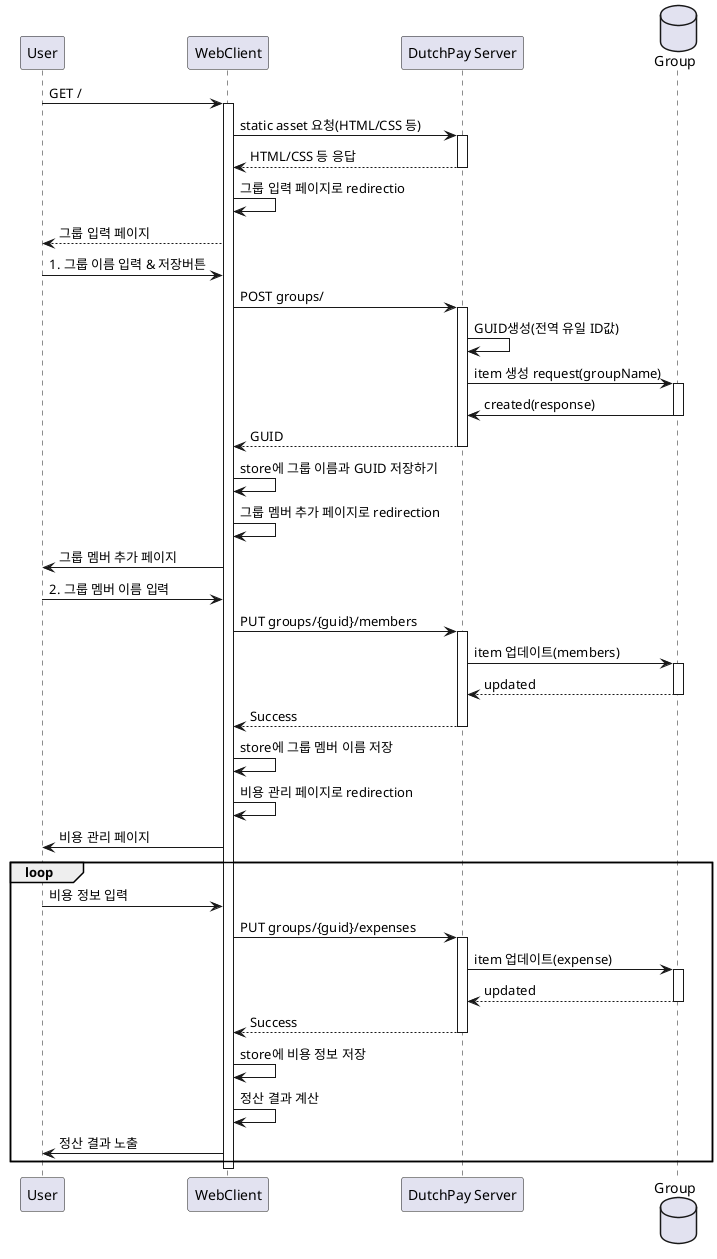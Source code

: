 @startuml

participant User
participant WebClient as C
participant "DutchPay Server" as S
database "Group" as DB

User -> C: GET /
activate C
C -> S:static asset 요청(HTML/CSS 등)
activate S
S --> C:HTML/CSS 등 응답
deactivate S
C -> C: 그룹 입력 페이지로 redirectio
C--> User: 그룹 입력 페이지

User -> C :1. 그룹 이름 입력 & 저장버튼
C -> S: POST groups/
activate S
S -> S: GUID생성(전역 유일 ID값)
S -> DB: item 생성 request(groupName)
activate DB
DB->S: created(response)
deactivate DB
S -->C: GUID
deactivate S

C->C: store에 그룹 이름과 GUID 저장하기
C->C: 그룹 멤버 추가 페이지로 redirection
C->User: 그룹 멤버 추가 페이지
User->C : 2. 그룹 멤버 이름 입력
C->S: PUT groups/{guid}/members
activate S
S->DB: item 업데이트(members)
activate DB
DB-->S: updated
deactivate DB
S-->C: Success
deactivate S
C->C: store에 그룹 멤버 이름 저장
C->C: 비용 관리 페이지로 redirection
C->User: 비용 관리 페이지

loop
  User->C: 비용 정보 입력
  C->S: PUT groups/{guid}/expenses
  activate S
  S->DB: item 업데이트(expense)
  activate DB

  DB-->S: updated
  deactivate DB
  S-->C: Success
  deactivate S
  C->C: store에 비용 정보 저장
  C->C: 정산 결과 계산
  C->User: 정산 결과 노출
end

deactivate C
@enduml
